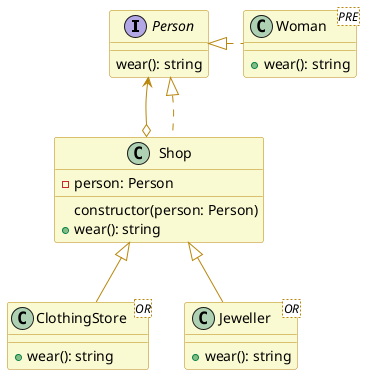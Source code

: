 @startuml

skinparam class {
  backgroundColor lightgoldenrodyellow
  arrowColor darkgoldenrod
  borderColor darkgoldenrod
}

interface Person {
  wear(): string
}

class Woman <PRE> {
  + wear(): string
}

class Shop {
  - person: Person
  constructor(person: Person)
  + wear(): string
}

class ClothingStore <OR> {
  + wear(): string
}

class Jeweller <OR> {
  + wear(): string
}

Person <|. Woman
Person <--o Shop
Person <|.. Shop

Shop <|-- ClothingStore
Shop <|-- Jeweller

@enduml

' We don't need use non-concrete decorator class (Shop) in client code
' We can add private functions inside concrete decorators
' We can create a wrapper for client logic (with Person type argument)
